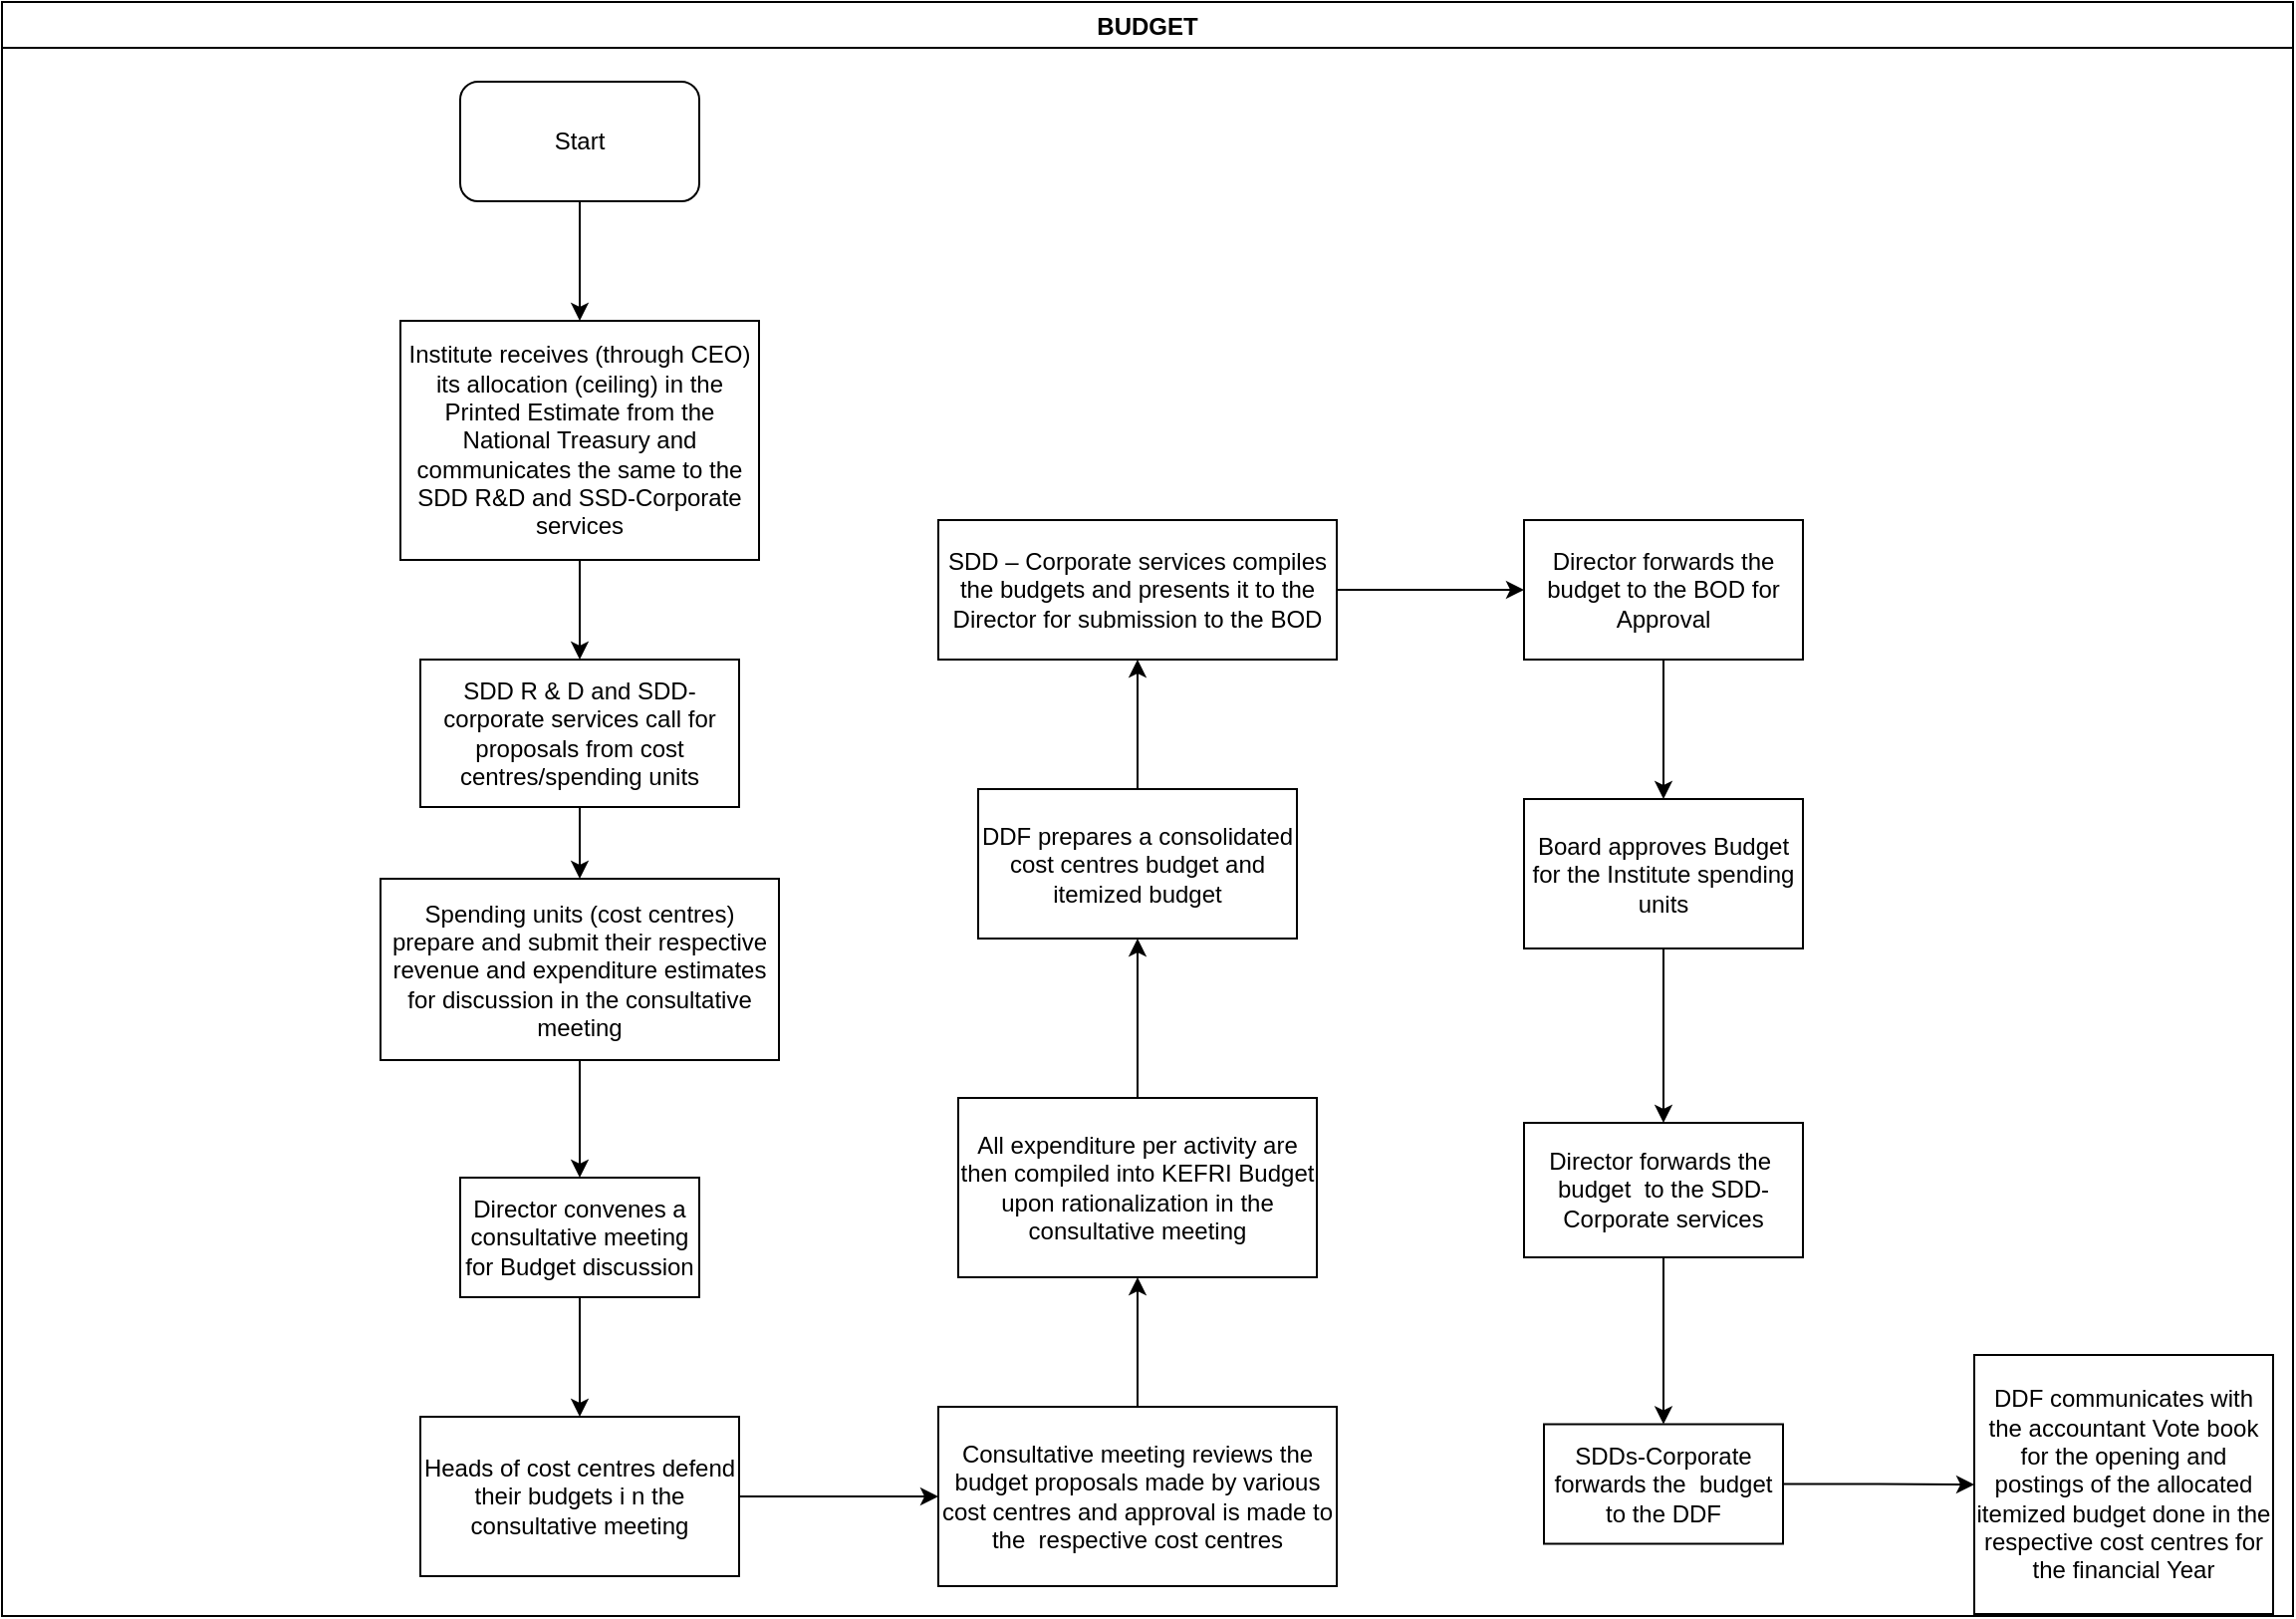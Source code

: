 <mxfile version="13.10.9" type="github">
  <diagram id="HKhS4auHpXQP0HFOkr7Z" name="Page-1">
    <mxGraphModel dx="1038" dy="547" grid="1" gridSize="10" guides="1" tooltips="1" connect="1" arrows="1" fold="1" page="1" pageScale="1" pageWidth="1169" pageHeight="827" math="0" shadow="0">
      <root>
        <mxCell id="0" />
        <mxCell id="1" parent="0" />
        <mxCell id="jPiStXu903FzIQFQCjgb-1" value="BUDGET" style="swimlane;" vertex="1" parent="1">
          <mxGeometry x="10" y="10" width="1150" height="810" as="geometry" />
        </mxCell>
        <mxCell id="jPiStXu903FzIQFQCjgb-2" value="Start" style="rounded=1;whiteSpace=wrap;html=1;" vertex="1" parent="jPiStXu903FzIQFQCjgb-1">
          <mxGeometry x="230" y="40" width="120" height="60" as="geometry" />
        </mxCell>
        <mxCell id="jPiStXu903FzIQFQCjgb-5" value="Institute receives (through CEO) its allocation (ceiling) in the Printed Estimate from the National Treasury and communicates the same to the SDD R&amp;amp;D and SSD-Corporate services" style="rounded=0;whiteSpace=wrap;html=1;" vertex="1" parent="jPiStXu903FzIQFQCjgb-1">
          <mxGeometry x="200" y="160" width="180" height="120" as="geometry" />
        </mxCell>
        <mxCell id="jPiStXu903FzIQFQCjgb-4" value="" style="edgeStyle=orthogonalEdgeStyle;rounded=0;orthogonalLoop=1;jettySize=auto;html=1;entryX=0.5;entryY=0;entryDx=0;entryDy=0;" edge="1" parent="jPiStXu903FzIQFQCjgb-1" source="jPiStXu903FzIQFQCjgb-2" target="jPiStXu903FzIQFQCjgb-5">
          <mxGeometry relative="1" as="geometry">
            <mxPoint x="290" y="180" as="targetPoint" />
          </mxGeometry>
        </mxCell>
        <mxCell id="jPiStXu903FzIQFQCjgb-6" value="SDD R &amp;amp; D and SDD- corporate services call for proposals from cost centres/spending units" style="whiteSpace=wrap;html=1;rounded=0;" vertex="1" parent="jPiStXu903FzIQFQCjgb-1">
          <mxGeometry x="210" y="330" width="160" height="74" as="geometry" />
        </mxCell>
        <mxCell id="jPiStXu903FzIQFQCjgb-7" value="" style="edgeStyle=orthogonalEdgeStyle;rounded=0;orthogonalLoop=1;jettySize=auto;html=1;" edge="1" parent="jPiStXu903FzIQFQCjgb-1" source="jPiStXu903FzIQFQCjgb-5" target="jPiStXu903FzIQFQCjgb-6">
          <mxGeometry relative="1" as="geometry" />
        </mxCell>
        <mxCell id="jPiStXu903FzIQFQCjgb-8" value="Spending units (cost centres) prepare and submit their respective revenue and expenditure estimates for discussion in the consultative meeting" style="whiteSpace=wrap;html=1;rounded=0;" vertex="1" parent="jPiStXu903FzIQFQCjgb-1">
          <mxGeometry x="190" y="440" width="200" height="91" as="geometry" />
        </mxCell>
        <mxCell id="jPiStXu903FzIQFQCjgb-9" value="" style="edgeStyle=orthogonalEdgeStyle;rounded=0;orthogonalLoop=1;jettySize=auto;html=1;" edge="1" parent="jPiStXu903FzIQFQCjgb-1" source="jPiStXu903FzIQFQCjgb-6" target="jPiStXu903FzIQFQCjgb-8">
          <mxGeometry relative="1" as="geometry" />
        </mxCell>
        <mxCell id="jPiStXu903FzIQFQCjgb-10" value="Director convenes a consultative meeting for Budget discussion" style="whiteSpace=wrap;html=1;rounded=0;" vertex="1" parent="jPiStXu903FzIQFQCjgb-1">
          <mxGeometry x="230" y="590" width="120" height="60" as="geometry" />
        </mxCell>
        <mxCell id="jPiStXu903FzIQFQCjgb-11" value="" style="edgeStyle=orthogonalEdgeStyle;rounded=0;orthogonalLoop=1;jettySize=auto;html=1;" edge="1" parent="jPiStXu903FzIQFQCjgb-1" source="jPiStXu903FzIQFQCjgb-8" target="jPiStXu903FzIQFQCjgb-10">
          <mxGeometry relative="1" as="geometry" />
        </mxCell>
        <mxCell id="jPiStXu903FzIQFQCjgb-15" value="" style="edgeStyle=orthogonalEdgeStyle;rounded=0;orthogonalLoop=1;jettySize=auto;html=1;" edge="1" parent="1" source="jPiStXu903FzIQFQCjgb-12" target="jPiStXu903FzIQFQCjgb-14">
          <mxGeometry relative="1" as="geometry" />
        </mxCell>
        <mxCell id="jPiStXu903FzIQFQCjgb-12" value="Heads of cost centres defend their budgets i n the consultative meeting" style="whiteSpace=wrap;html=1;rounded=0;" vertex="1" parent="1">
          <mxGeometry x="220" y="720" width="160" height="80" as="geometry" />
        </mxCell>
        <mxCell id="jPiStXu903FzIQFQCjgb-13" value="" style="edgeStyle=orthogonalEdgeStyle;rounded=0;orthogonalLoop=1;jettySize=auto;html=1;" edge="1" parent="1" source="jPiStXu903FzIQFQCjgb-10" target="jPiStXu903FzIQFQCjgb-12">
          <mxGeometry relative="1" as="geometry" />
        </mxCell>
        <mxCell id="jPiStXu903FzIQFQCjgb-17" value="" style="edgeStyle=orthogonalEdgeStyle;rounded=0;orthogonalLoop=1;jettySize=auto;html=1;" edge="1" parent="1" source="jPiStXu903FzIQFQCjgb-14" target="jPiStXu903FzIQFQCjgb-16">
          <mxGeometry relative="1" as="geometry" />
        </mxCell>
        <mxCell id="jPiStXu903FzIQFQCjgb-14" value="Consultative meeting reviews the budget proposals made by various cost centres and approval is made to the&amp;nbsp; respective cost centres" style="whiteSpace=wrap;html=1;rounded=0;" vertex="1" parent="1">
          <mxGeometry x="480" y="715" width="200" height="90" as="geometry" />
        </mxCell>
        <mxCell id="jPiStXu903FzIQFQCjgb-19" value="" style="edgeStyle=orthogonalEdgeStyle;rounded=0;orthogonalLoop=1;jettySize=auto;html=1;" edge="1" parent="1" source="jPiStXu903FzIQFQCjgb-16" target="jPiStXu903FzIQFQCjgb-18">
          <mxGeometry relative="1" as="geometry" />
        </mxCell>
        <mxCell id="jPiStXu903FzIQFQCjgb-16" value="All expenditure per activity are then compiled into KEFRI Budget upon rationalization in the consultative meeting" style="whiteSpace=wrap;html=1;rounded=0;" vertex="1" parent="1">
          <mxGeometry x="490" y="560" width="180" height="90" as="geometry" />
        </mxCell>
        <mxCell id="jPiStXu903FzIQFQCjgb-21" value="" style="edgeStyle=orthogonalEdgeStyle;rounded=0;orthogonalLoop=1;jettySize=auto;html=1;" edge="1" parent="1" source="jPiStXu903FzIQFQCjgb-18" target="jPiStXu903FzIQFQCjgb-20">
          <mxGeometry relative="1" as="geometry" />
        </mxCell>
        <mxCell id="jPiStXu903FzIQFQCjgb-18" value="DDF prepares a consolidated cost centres budget and itemized budget" style="whiteSpace=wrap;html=1;rounded=0;" vertex="1" parent="1">
          <mxGeometry x="500" y="405" width="160" height="75" as="geometry" />
        </mxCell>
        <mxCell id="jPiStXu903FzIQFQCjgb-23" value="" style="edgeStyle=orthogonalEdgeStyle;rounded=0;orthogonalLoop=1;jettySize=auto;html=1;" edge="1" parent="1" source="jPiStXu903FzIQFQCjgb-20" target="jPiStXu903FzIQFQCjgb-22">
          <mxGeometry relative="1" as="geometry" />
        </mxCell>
        <mxCell id="jPiStXu903FzIQFQCjgb-20" value="SDD – Corporate services compiles the budgets and presents it to the Director for submission to the BOD" style="whiteSpace=wrap;html=1;rounded=0;" vertex="1" parent="1">
          <mxGeometry x="480" y="270" width="200" height="70" as="geometry" />
        </mxCell>
        <mxCell id="jPiStXu903FzIQFQCjgb-25" value="" style="edgeStyle=orthogonalEdgeStyle;rounded=0;orthogonalLoop=1;jettySize=auto;html=1;" edge="1" parent="1" source="jPiStXu903FzIQFQCjgb-22" target="jPiStXu903FzIQFQCjgb-24">
          <mxGeometry relative="1" as="geometry" />
        </mxCell>
        <mxCell id="jPiStXu903FzIQFQCjgb-22" value="Director forwards the budget to the BOD for Approval" style="whiteSpace=wrap;html=1;rounded=0;" vertex="1" parent="1">
          <mxGeometry x="774" y="270" width="140" height="70" as="geometry" />
        </mxCell>
        <mxCell id="jPiStXu903FzIQFQCjgb-27" value="" style="edgeStyle=orthogonalEdgeStyle;rounded=0;orthogonalLoop=1;jettySize=auto;html=1;" edge="1" parent="1" source="jPiStXu903FzIQFQCjgb-24" target="jPiStXu903FzIQFQCjgb-26">
          <mxGeometry relative="1" as="geometry" />
        </mxCell>
        <mxCell id="jPiStXu903FzIQFQCjgb-24" value="Board approves Budget for the Institute spending units" style="whiteSpace=wrap;html=1;rounded=0;" vertex="1" parent="1">
          <mxGeometry x="774" y="410" width="140" height="75" as="geometry" />
        </mxCell>
        <mxCell id="jPiStXu903FzIQFQCjgb-29" value="" style="edgeStyle=orthogonalEdgeStyle;rounded=0;orthogonalLoop=1;jettySize=auto;html=1;" edge="1" parent="1" source="jPiStXu903FzIQFQCjgb-26" target="jPiStXu903FzIQFQCjgb-28">
          <mxGeometry relative="1" as="geometry" />
        </mxCell>
        <mxCell id="jPiStXu903FzIQFQCjgb-26" value="Director forwards the&amp;nbsp; budget&amp;nbsp; to the SDD-Corporate services" style="whiteSpace=wrap;html=1;rounded=0;" vertex="1" parent="1">
          <mxGeometry x="774" y="572.5" width="140" height="67.5" as="geometry" />
        </mxCell>
        <mxCell id="jPiStXu903FzIQFQCjgb-31" value="" style="edgeStyle=orthogonalEdgeStyle;rounded=0;orthogonalLoop=1;jettySize=auto;html=1;entryX=0;entryY=0.5;entryDx=0;entryDy=0;" edge="1" parent="1" source="jPiStXu903FzIQFQCjgb-28" target="jPiStXu903FzIQFQCjgb-30">
          <mxGeometry relative="1" as="geometry">
            <mxPoint x="974" y="754" as="targetPoint" />
          </mxGeometry>
        </mxCell>
        <mxCell id="jPiStXu903FzIQFQCjgb-28" value="SDDs-Corporate forwards the&amp;nbsp; budget to the DDF" style="whiteSpace=wrap;html=1;rounded=0;" vertex="1" parent="1">
          <mxGeometry x="784" y="723.75" width="120" height="60" as="geometry" />
        </mxCell>
        <mxCell id="jPiStXu903FzIQFQCjgb-30" value="DDF communicates with the accountant Vote book for the opening and postings of the allocated itemized budget done in the respective cost centres for the financial Year" style="whiteSpace=wrap;html=1;rounded=0;" vertex="1" parent="1">
          <mxGeometry x="1000" y="689" width="150" height="130" as="geometry" />
        </mxCell>
      </root>
    </mxGraphModel>
  </diagram>
</mxfile>
